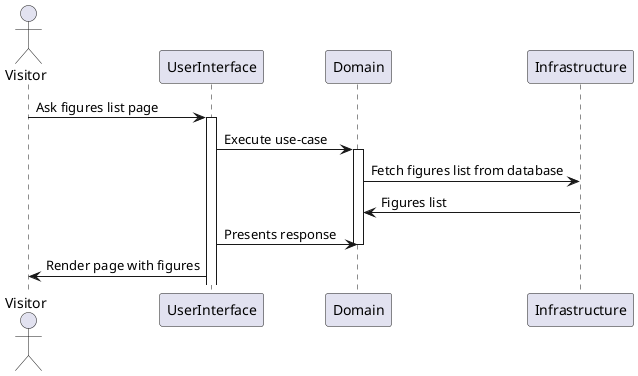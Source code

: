 @startuml
actor Visitor

Visitor -> UserInterface: Ask figures list page
activate UserInterface
UserInterface -> Domain: Execute use-case
activate Domain
Domain -> Infrastructure: Fetch figures list from database
Infrastructure -> Domain: Figures list
UserInterface -> Domain: Presents response
deactivate Domain
UserInterface -> Visitor: Render page with figures
@enduml
